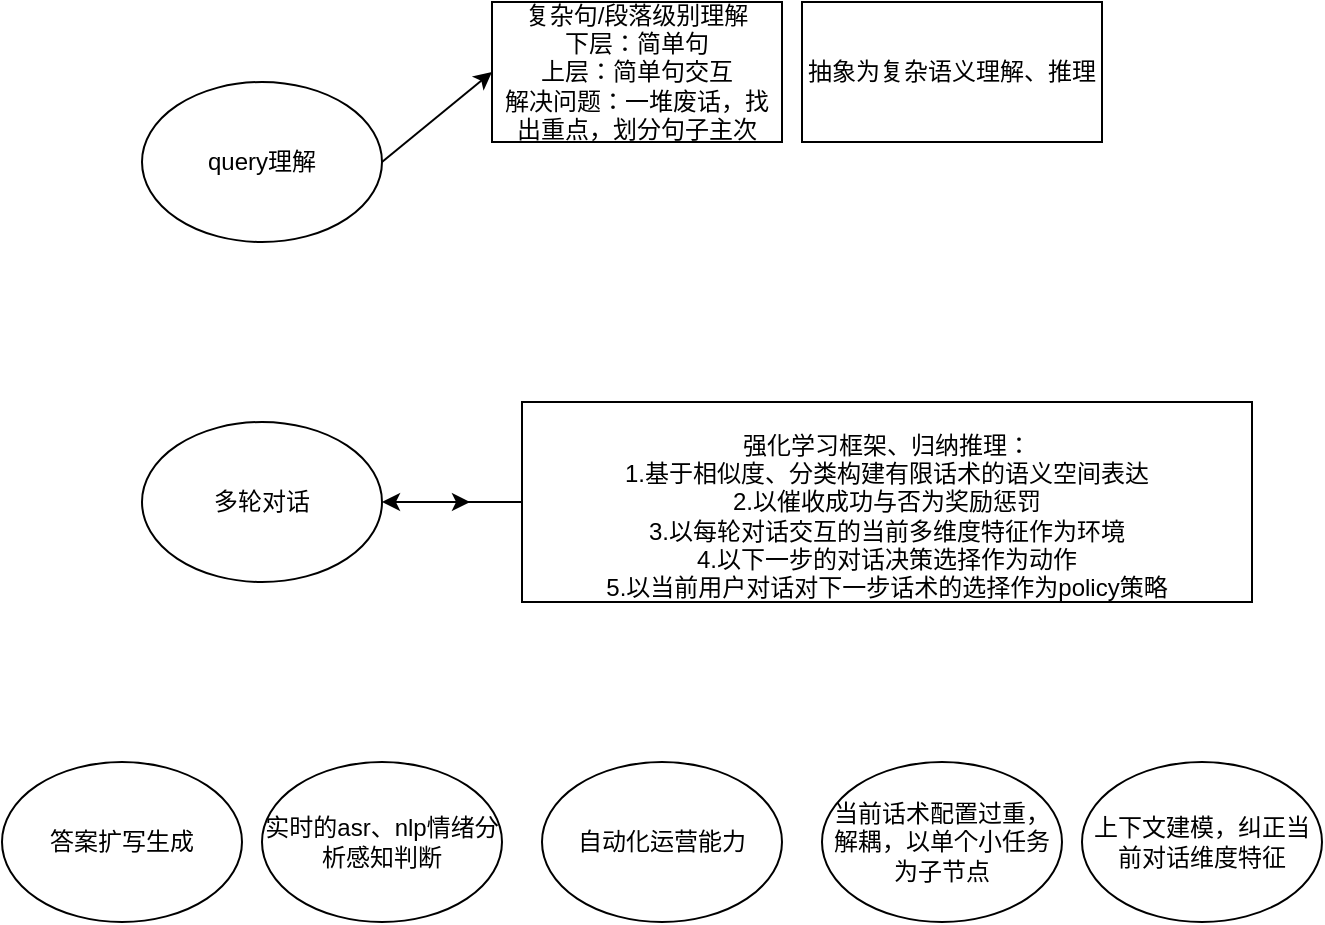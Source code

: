 <mxfile version="14.1.1" type="github">
  <diagram id="YT9TYIx7m18b1V0B_do6" name="Page-1">
    <mxGraphModel dx="1184" dy="735" grid="1" gridSize="10" guides="1" tooltips="1" connect="1" arrows="1" fold="1" page="1" pageScale="1" pageWidth="850" pageHeight="1100" math="0" shadow="0">
      <root>
        <mxCell id="0" />
        <mxCell id="1" parent="0" />
        <mxCell id="oAK2r0kqhu3nMjuenfnq-1" value="query理解" style="ellipse;whiteSpace=wrap;html=1;" vertex="1" parent="1">
          <mxGeometry x="130" y="110" width="120" height="80" as="geometry" />
        </mxCell>
        <mxCell id="oAK2r0kqhu3nMjuenfnq-5" value="复杂句/段落级别理解&lt;br&gt;下层：简单句&lt;br&gt;上层：简单句交互&lt;br&gt;解决问题：一堆废话，找出重点，划分句子主次" style="rounded=0;whiteSpace=wrap;html=1;" vertex="1" parent="1">
          <mxGeometry x="305" y="70" width="145" height="70" as="geometry" />
        </mxCell>
        <mxCell id="oAK2r0kqhu3nMjuenfnq-6" value="" style="endArrow=classic;html=1;entryX=0;entryY=0.5;entryDx=0;entryDy=0;" edge="1" parent="1" target="oAK2r0kqhu3nMjuenfnq-5">
          <mxGeometry width="50" height="50" relative="1" as="geometry">
            <mxPoint x="250" y="150" as="sourcePoint" />
            <mxPoint x="310" y="100" as="targetPoint" />
          </mxGeometry>
        </mxCell>
        <mxCell id="oAK2r0kqhu3nMjuenfnq-7" value="抽象为复杂语义理解、推理" style="rounded=0;whiteSpace=wrap;html=1;" vertex="1" parent="1">
          <mxGeometry x="460" y="70" width="150" height="70" as="geometry" />
        </mxCell>
        <mxCell id="oAK2r0kqhu3nMjuenfnq-8" value="多轮对话" style="ellipse;whiteSpace=wrap;html=1;" vertex="1" parent="1">
          <mxGeometry x="130" y="280" width="120" height="80" as="geometry" />
        </mxCell>
        <mxCell id="oAK2r0kqhu3nMjuenfnq-9" value="答案扩写生成" style="ellipse;whiteSpace=wrap;html=1;" vertex="1" parent="1">
          <mxGeometry x="60" y="450" width="120" height="80" as="geometry" />
        </mxCell>
        <mxCell id="oAK2r0kqhu3nMjuenfnq-12" value="Text" style="text;html=1;strokeColor=none;fillColor=none;align=center;verticalAlign=middle;whiteSpace=wrap;rounded=0;" vertex="1" parent="1">
          <mxGeometry x="400" y="330" width="40" height="20" as="geometry" />
        </mxCell>
        <mxCell id="oAK2r0kqhu3nMjuenfnq-16" value="" style="edgeStyle=orthogonalEdgeStyle;rounded=0;orthogonalLoop=1;jettySize=auto;html=1;" edge="1" parent="1" source="oAK2r0kqhu3nMjuenfnq-14" target="oAK2r0kqhu3nMjuenfnq-8">
          <mxGeometry relative="1" as="geometry">
            <Array as="points">
              <mxPoint x="320" y="320" />
              <mxPoint x="320" y="320" />
            </Array>
          </mxGeometry>
        </mxCell>
        <mxCell id="oAK2r0kqhu3nMjuenfnq-14" value="&lt;br&gt;&lt;span&gt;强化学习框架、归纳推理：&lt;br&gt;1.基于相似度、分类构建有限话术的语义空间表达&lt;br&gt;2.&lt;/span&gt;&lt;span&gt;以催收成功与否为奖励惩罚&lt;/span&gt;&lt;br&gt;&lt;span&gt;3.以每轮对话交互的当前多维度特征作为环境&lt;/span&gt;&lt;br&gt;&lt;span&gt;4.以下一步的对话决策选择作为动作&lt;/span&gt;&lt;br&gt;&lt;span&gt;5.以当前用户对话对下一步话术的选择作为policy策略&lt;/span&gt;" style="rounded=0;whiteSpace=wrap;html=1;" vertex="1" parent="1">
          <mxGeometry x="320" y="270" width="365" height="100" as="geometry" />
        </mxCell>
        <mxCell id="oAK2r0kqhu3nMjuenfnq-15" value="" style="endArrow=classic;html=1;exitX=1;exitY=0.5;exitDx=0;exitDy=0;" edge="1" parent="1">
          <mxGeometry width="50" height="50" relative="1" as="geometry">
            <mxPoint x="254" y="320" as="sourcePoint" />
            <mxPoint x="294" y="320" as="targetPoint" />
          </mxGeometry>
        </mxCell>
        <mxCell id="oAK2r0kqhu3nMjuenfnq-18" value="&lt;span&gt;实时的asr、nlp情绪分析感知判断&lt;/span&gt;" style="ellipse;whiteSpace=wrap;html=1;" vertex="1" parent="1">
          <mxGeometry x="190" y="450" width="120" height="80" as="geometry" />
        </mxCell>
        <mxCell id="oAK2r0kqhu3nMjuenfnq-19" value="&lt;span&gt;自动化运营能力&lt;/span&gt;" style="ellipse;whiteSpace=wrap;html=1;" vertex="1" parent="1">
          <mxGeometry x="330" y="450" width="120" height="80" as="geometry" />
        </mxCell>
        <mxCell id="oAK2r0kqhu3nMjuenfnq-20" value="当前话术配置过重，解耦，以单个小任务为子节点" style="ellipse;whiteSpace=wrap;html=1;" vertex="1" parent="1">
          <mxGeometry x="470" y="450" width="120" height="80" as="geometry" />
        </mxCell>
        <mxCell id="oAK2r0kqhu3nMjuenfnq-21" value="上下文建模，纠正当前对话维度特征" style="ellipse;whiteSpace=wrap;html=1;" vertex="1" parent="1">
          <mxGeometry x="600" y="450" width="120" height="80" as="geometry" />
        </mxCell>
      </root>
    </mxGraphModel>
  </diagram>
</mxfile>
